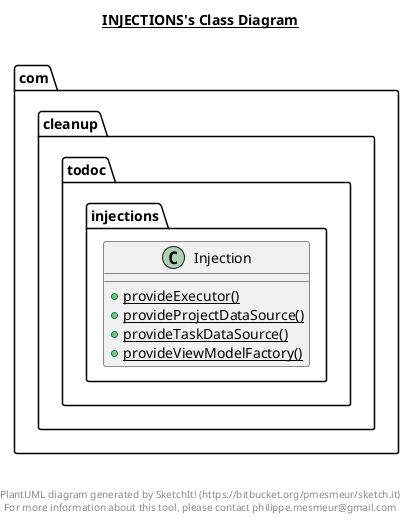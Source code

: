 @startuml

title __INJECTIONS's Class Diagram__\n

  namespace com.cleanup.todoc {
    namespace injections {
      class com.cleanup.todoc.injections.Injection {
          {static} + provideExecutor()
          {static} + provideProjectDataSource()
          {static} + provideTaskDataSource()
          {static} + provideViewModelFactory()
      }
    }
  }
  



right footer


PlantUML diagram generated by SketchIt! (https://bitbucket.org/pmesmeur/sketch.it)
For more information about this tool, please contact philippe.mesmeur@gmail.com
endfooter

@enduml
